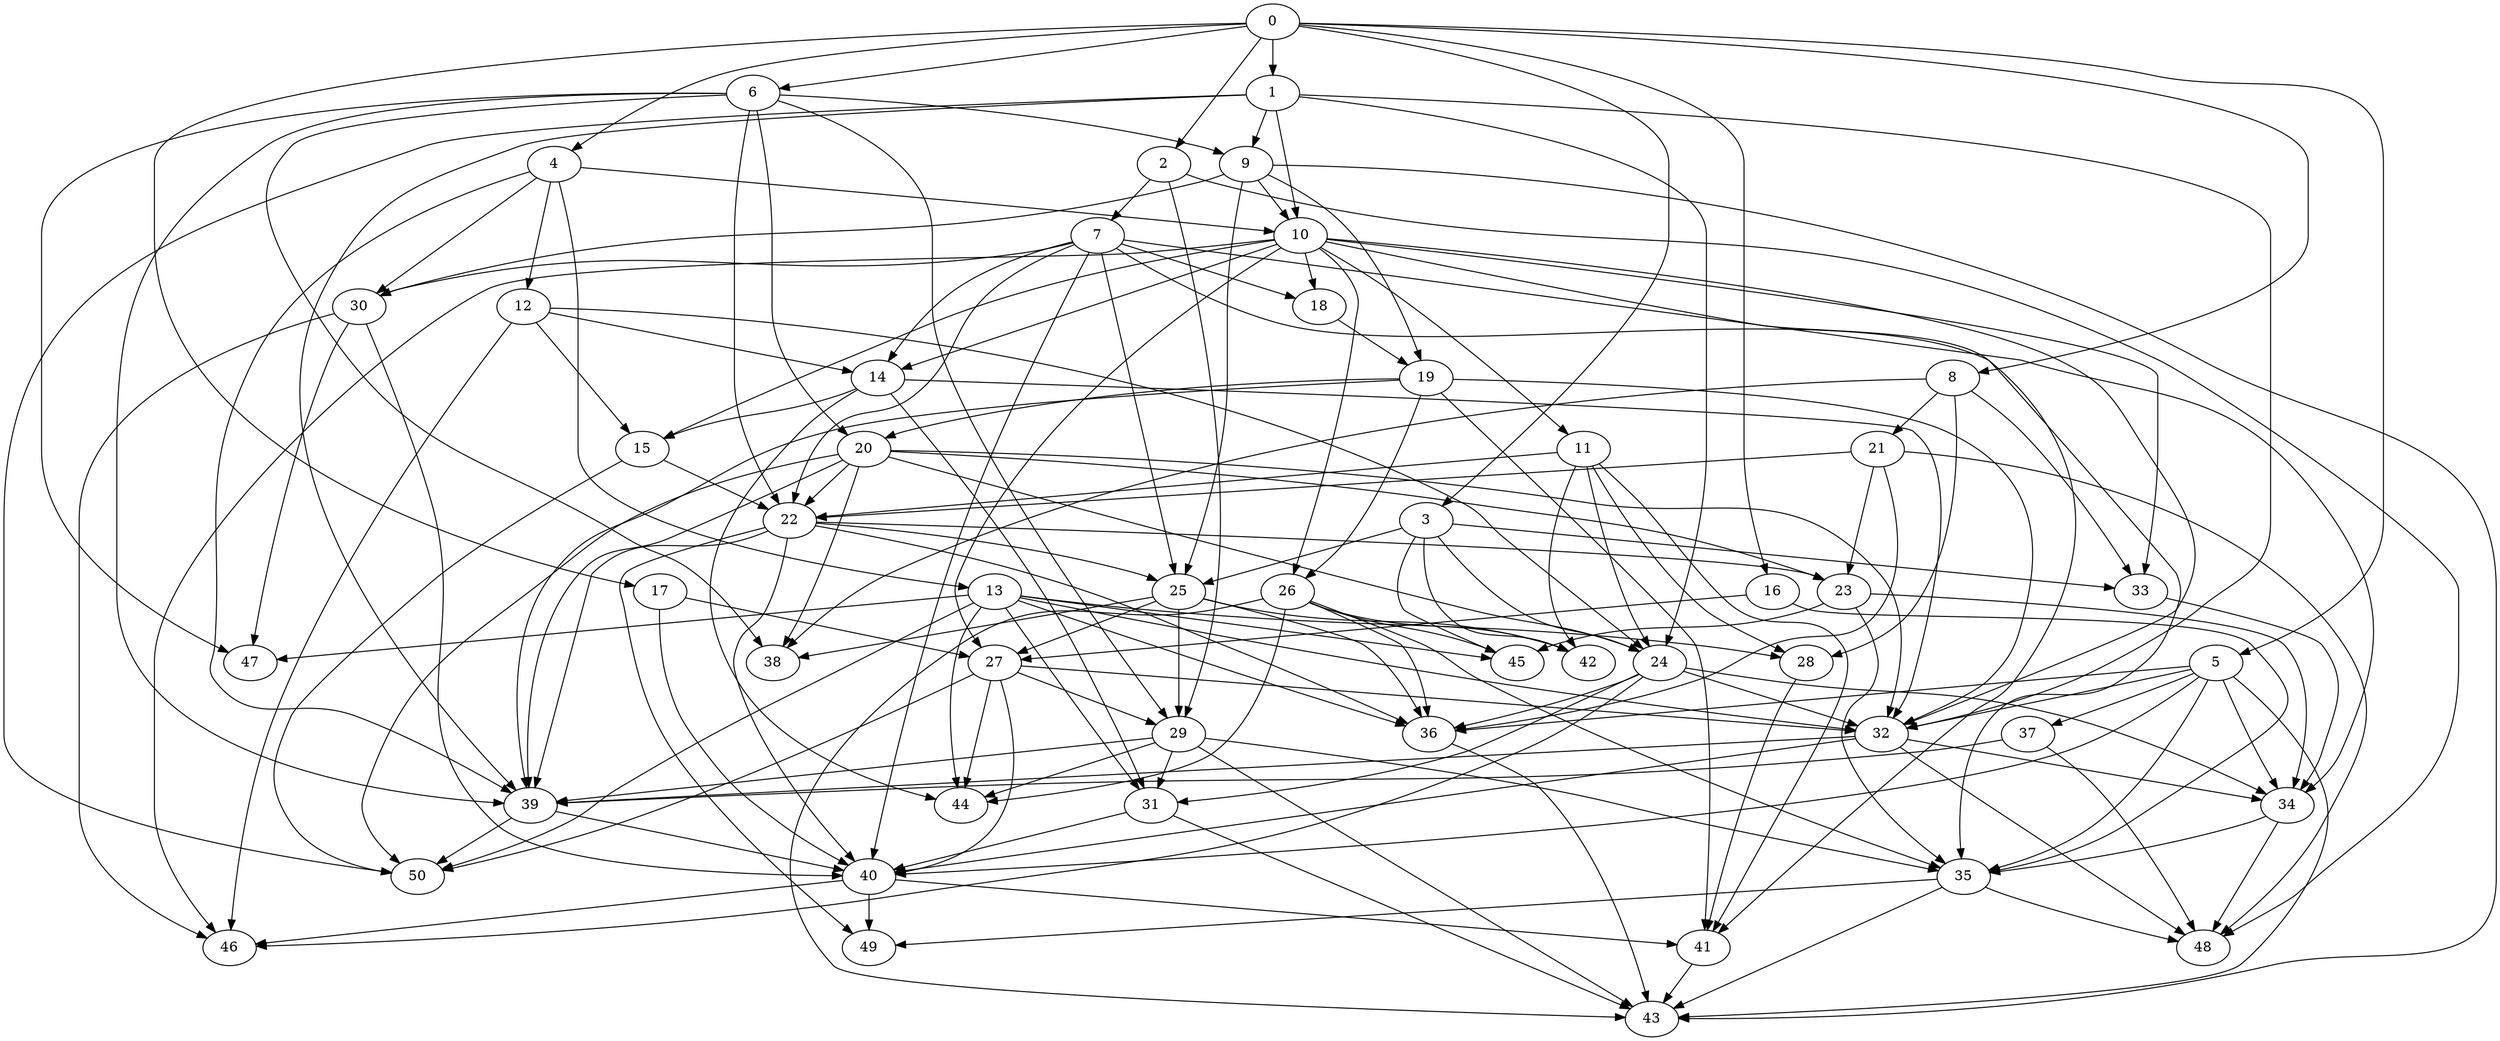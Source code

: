digraph G {
0->1;
0->2;
0->3;
0->4;
0->5;
0->6;
0->8;
0->16;
0->17;
1->9;
1->10;
1->24;
1->32;
1->39;
1->50;
2->7;
2->29;
2->48;
3->24;
3->25;
3->33;
3->42;
3->45;
4->10;
4->12;
4->13;
4->30;
4->39;
5->32;
5->34;
5->35;
5->36;
5->37;
5->40;
5->43;
6->9;
6->20;
6->22;
6->29;
6->38;
6->39;
6->47;
8->21;
8->28;
8->33;
8->38;
16->27;
16->35;
17->27;
17->40;
9->10;
9->19;
9->25;
9->30;
9->43;
10->11;
10->14;
10->15;
10->18;
10->26;
10->27;
10->32;
10->33;
10->41;
10->46;
24->31;
24->32;
24->34;
24->36;
24->46;
32->34;
32->39;
32->40;
32->48;
39->40;
39->50;
7->14;
7->18;
7->22;
7->25;
7->30;
7->34;
7->35;
7->40;
29->31;
29->35;
29->39;
29->43;
29->44;
25->27;
25->29;
25->36;
25->38;
25->42;
33->34;
12->14;
12->15;
12->24;
12->46;
13->28;
13->31;
13->32;
13->36;
13->44;
13->45;
13->47;
13->50;
30->40;
30->46;
30->47;
34->35;
34->48;
35->43;
35->48;
35->49;
36->43;
37->39;
37->48;
40->41;
40->46;
40->49;
20->22;
20->23;
20->24;
20->32;
20->38;
20->39;
20->50;
22->23;
22->25;
22->36;
22->39;
22->40;
22->49;
21->22;
21->23;
21->36;
21->48;
28->41;
27->29;
27->32;
27->40;
27->44;
27->50;
19->20;
19->26;
19->32;
19->39;
19->41;
11->22;
11->24;
11->28;
11->41;
11->42;
14->15;
14->31;
14->32;
14->44;
15->22;
15->50;
18->19;
26->35;
26->36;
26->42;
26->43;
26->44;
26->45;
41->43;
31->40;
31->43;
23->34;
23->35;
23->45;
}
